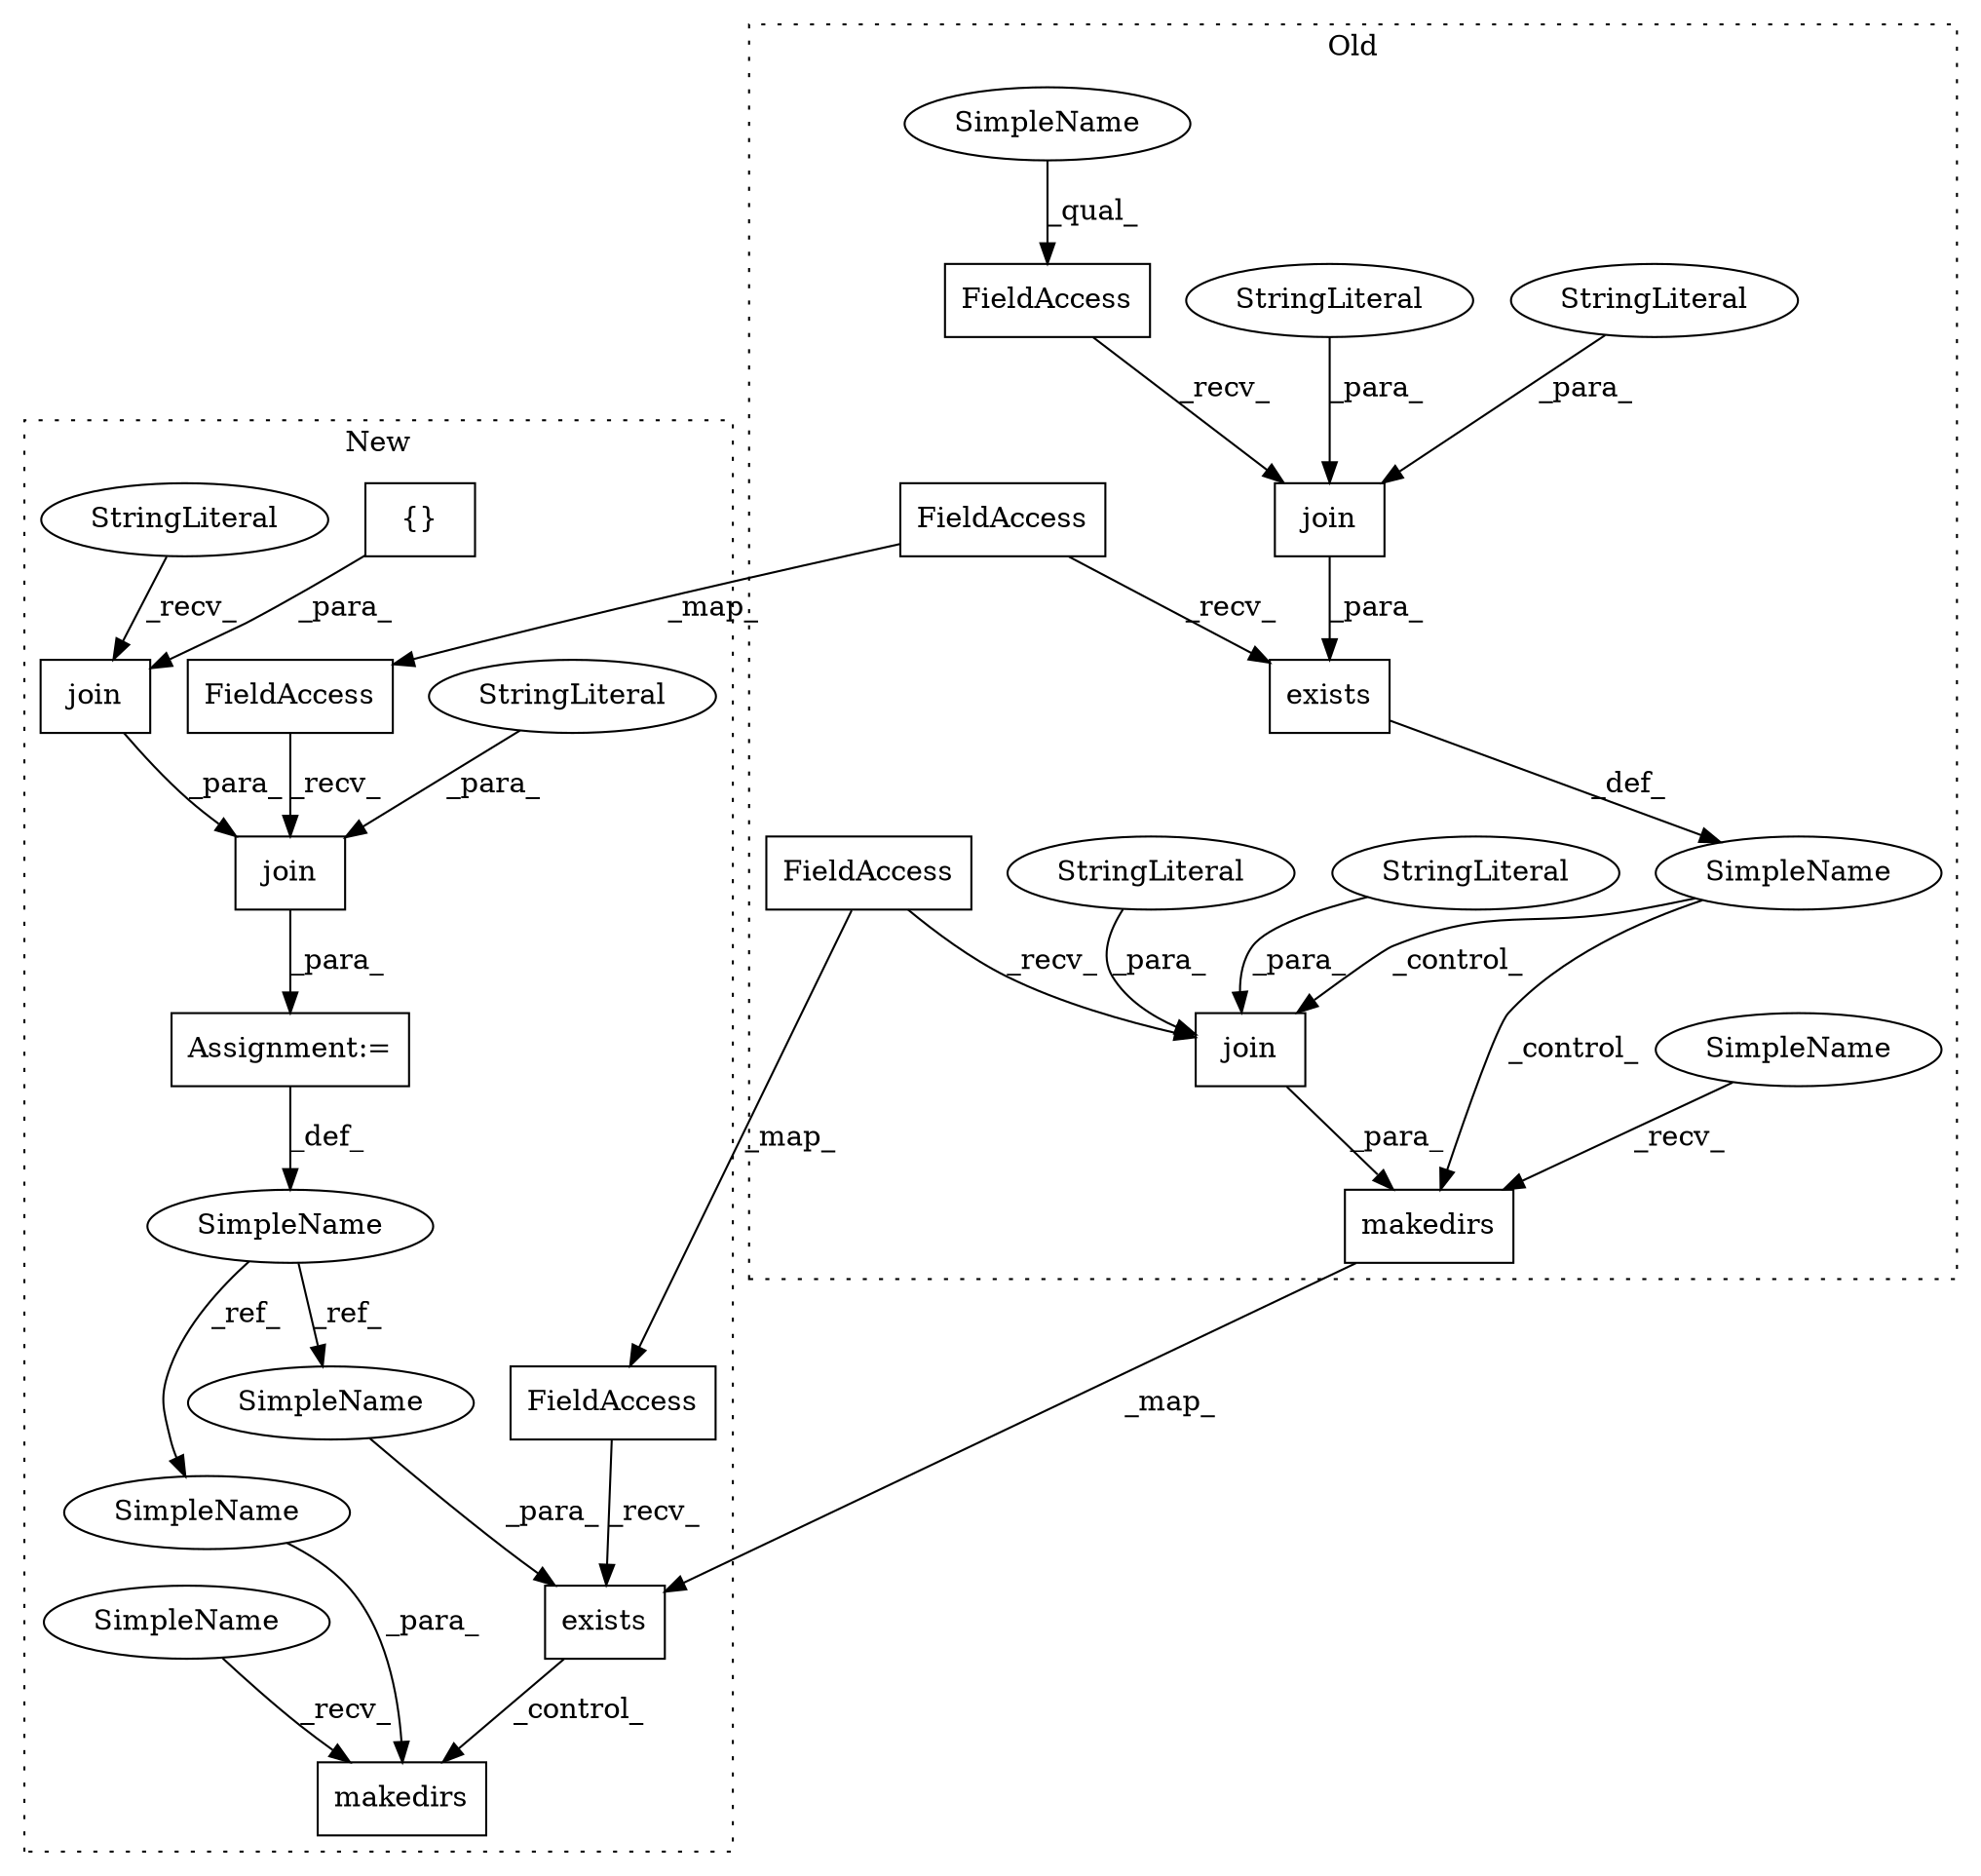 digraph G {
subgraph cluster0 {
1 [label="join" a="32" s="2043,2060" l="5,1" shape="box"];
4 [label="FieldAccess" a="22" s="2035" l="7" shape="box"];
5 [label="StringLiteral" a="45" s="2048" l="7" shape="ellipse"];
7 [label="makedirs" a="32" s="2075,2110" l="9,1" shape="box"];
9 [label="exists" a="32" s="2028,2061" l="7,1" shape="box"];
10 [label="SimpleName" a="42" s="" l="" shape="ellipse"];
11 [label="join" a="32" s="2092,2109" l="5,1" shape="box"];
14 [label="StringLiteral" a="45" s="2056" l="4" shape="ellipse"];
15 [label="StringLiteral" a="45" s="2105" l="4" shape="ellipse"];
16 [label="StringLiteral" a="45" s="2097" l="7" shape="ellipse"];
21 [label="FieldAccess" a="22" s="2020" l="7" shape="box"];
22 [label="FieldAccess" a="22" s="2084" l="7" shape="box"];
24 [label="SimpleName" a="42" s="2035" l="2" shape="ellipse"];
25 [label="SimpleName" a="42" s="2072" l="2" shape="ellipse"];
label = "Old";
style="dotted";
}
subgraph cluster1 {
2 [label="{}" a="4" s="2095,2111" l="1,1" shape="box"];
3 [label="Assignment:=" a="7" s="2055" l="1" shape="box"];
6 [label="makedirs" a="32" s="2158,2171" l="9,1" shape="box"];
8 [label="exists" a="32" s="2133,2144" l="7,1" shape="box"];
12 [label="SimpleName" a="42" s="2051" l="4" shape="ellipse"];
13 [label="join" a="32" s="2081,2112" l="5,1" shape="box"];
17 [label="StringLiteral" a="45" s="2077" l="3" shape="ellipse"];
18 [label="join" a="32" s="2064,2113" l="5,1" shape="box"];
19 [label="StringLiteral" a="45" s="2069" l="7" shape="ellipse"];
20 [label="FieldAccess" a="22" s="2056" l="7" shape="box"];
23 [label="FieldAccess" a="22" s="2125" l="7" shape="box"];
26 [label="SimpleName" a="42" s="2155" l="2" shape="ellipse"];
27 [label="SimpleName" a="42" s="2140" l="4" shape="ellipse"];
28 [label="SimpleName" a="42" s="2167" l="4" shape="ellipse"];
label = "New";
style="dotted";
}
1 -> 9 [label="_para_"];
2 -> 13 [label="_para_"];
3 -> 12 [label="_def_"];
4 -> 1 [label="_recv_"];
5 -> 1 [label="_para_"];
7 -> 8 [label="_map_"];
8 -> 6 [label="_control_"];
9 -> 10 [label="_def_"];
10 -> 7 [label="_control_"];
10 -> 11 [label="_control_"];
11 -> 7 [label="_para_"];
12 -> 28 [label="_ref_"];
12 -> 27 [label="_ref_"];
13 -> 18 [label="_para_"];
14 -> 1 [label="_para_"];
15 -> 11 [label="_para_"];
16 -> 11 [label="_para_"];
17 -> 13 [label="_recv_"];
18 -> 3 [label="_para_"];
19 -> 18 [label="_para_"];
20 -> 18 [label="_recv_"];
21 -> 9 [label="_recv_"];
21 -> 20 [label="_map_"];
22 -> 11 [label="_recv_"];
22 -> 23 [label="_map_"];
23 -> 8 [label="_recv_"];
24 -> 4 [label="_qual_"];
25 -> 7 [label="_recv_"];
26 -> 6 [label="_recv_"];
27 -> 8 [label="_para_"];
28 -> 6 [label="_para_"];
}
